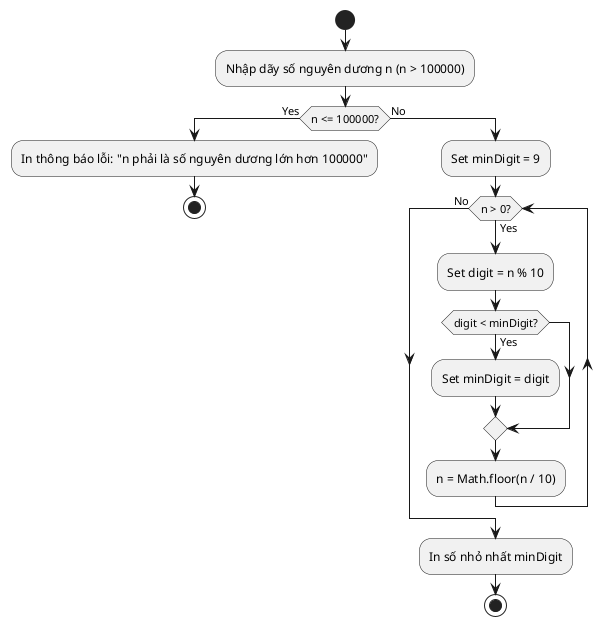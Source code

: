 @startuml 2c
start
:Nhập dãy số nguyên dương n (n > 100000);
if (n <= 100000?) then (Yes)
:In thông báo lỗi: "n phải là số nguyên dương lớn hơn 100000";
stop
else (No)
:Set minDigit = 9; 
while (n > 0?) is (Yes)
:Set digit = n % 10;
if (digit < minDigit?) then (Yes)
:Set minDigit = digit;
endif
:n = Math.floor(n / 10);
endwhile (No)
:In số nhỏ nhất minDigit;
stop
@enduml
